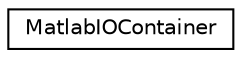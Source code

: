 digraph "Graphical Class Hierarchy"
{
  edge [fontname="Helvetica",fontsize="10",labelfontname="Helvetica",labelfontsize="10"];
  node [fontname="Helvetica",fontsize="10",shape=record];
  rankdir="LR";
  Node1 [label="MatlabIOContainer",height=0.2,width=0.4,color="black", fillcolor="white", style="filled",URL="$classMatlabIOContainer.html",tooltip="A container class for storing type agnostic variables. "];
}
